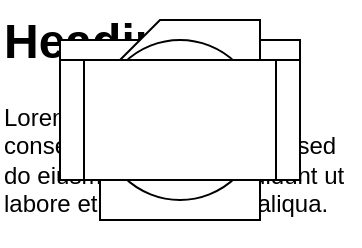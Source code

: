 <mxfile version="24.3.1" type="github">
  <diagram name="Page-1" id="mKr-M2R_KRVoBq0AWmKK">
    <mxGraphModel dx="652" dy="589" grid="0" gridSize="10" guides="1" tooltips="1" connect="1" arrows="1" fold="1" page="0" pageScale="1" pageWidth="827" pageHeight="1169" math="0" shadow="0">
      <root>
        <mxCell id="0" />
        <mxCell id="1" parent="0" />
        <mxCell id="WjAFuezk_hrualWDLggA-1" value="&lt;h1 style=&quot;margin-top: 0px;&quot;&gt;Heading&lt;/h1&gt;&lt;p&gt;Lorem ipsum dolor sit amet, consectetur adipisicing elit, sed do eiusmod tempor incididunt ut labore et dolore magna aliqua.&lt;/p&gt;" style="text;html=1;whiteSpace=wrap;overflow=hidden;rounded=0;" vertex="1" parent="1">
          <mxGeometry x="109" y="3" width="180" height="120" as="geometry" />
        </mxCell>
        <mxCell id="WjAFuezk_hrualWDLggA-2" value="" style="shape=trapezoid;perimeter=trapezoidPerimeter;whiteSpace=wrap;html=1;fixedSize=1;" vertex="1" parent="1">
          <mxGeometry x="139" y="33" width="120" height="60" as="geometry" />
        </mxCell>
        <mxCell id="WjAFuezk_hrualWDLggA-3" value="" style="shape=callout;whiteSpace=wrap;html=1;perimeter=calloutPerimeter;" vertex="1" parent="1">
          <mxGeometry x="139" y="23" width="120" height="80" as="geometry" />
        </mxCell>
        <mxCell id="WjAFuezk_hrualWDLggA-4" value="" style="shape=card;whiteSpace=wrap;html=1;" vertex="1" parent="1">
          <mxGeometry x="159" y="13" width="80" height="100" as="geometry" />
        </mxCell>
        <mxCell id="WjAFuezk_hrualWDLggA-5" value="" style="ellipse;whiteSpace=wrap;html=1;aspect=fixed;" vertex="1" parent="1">
          <mxGeometry x="159" y="23" width="80" height="80" as="geometry" />
        </mxCell>
        <mxCell id="WjAFuezk_hrualWDLggA-6" value="" style="shape=process;whiteSpace=wrap;html=1;backgroundOutline=1;" vertex="1" parent="1">
          <mxGeometry x="139" y="33" width="120" height="60" as="geometry" />
        </mxCell>
      </root>
    </mxGraphModel>
  </diagram>
</mxfile>
